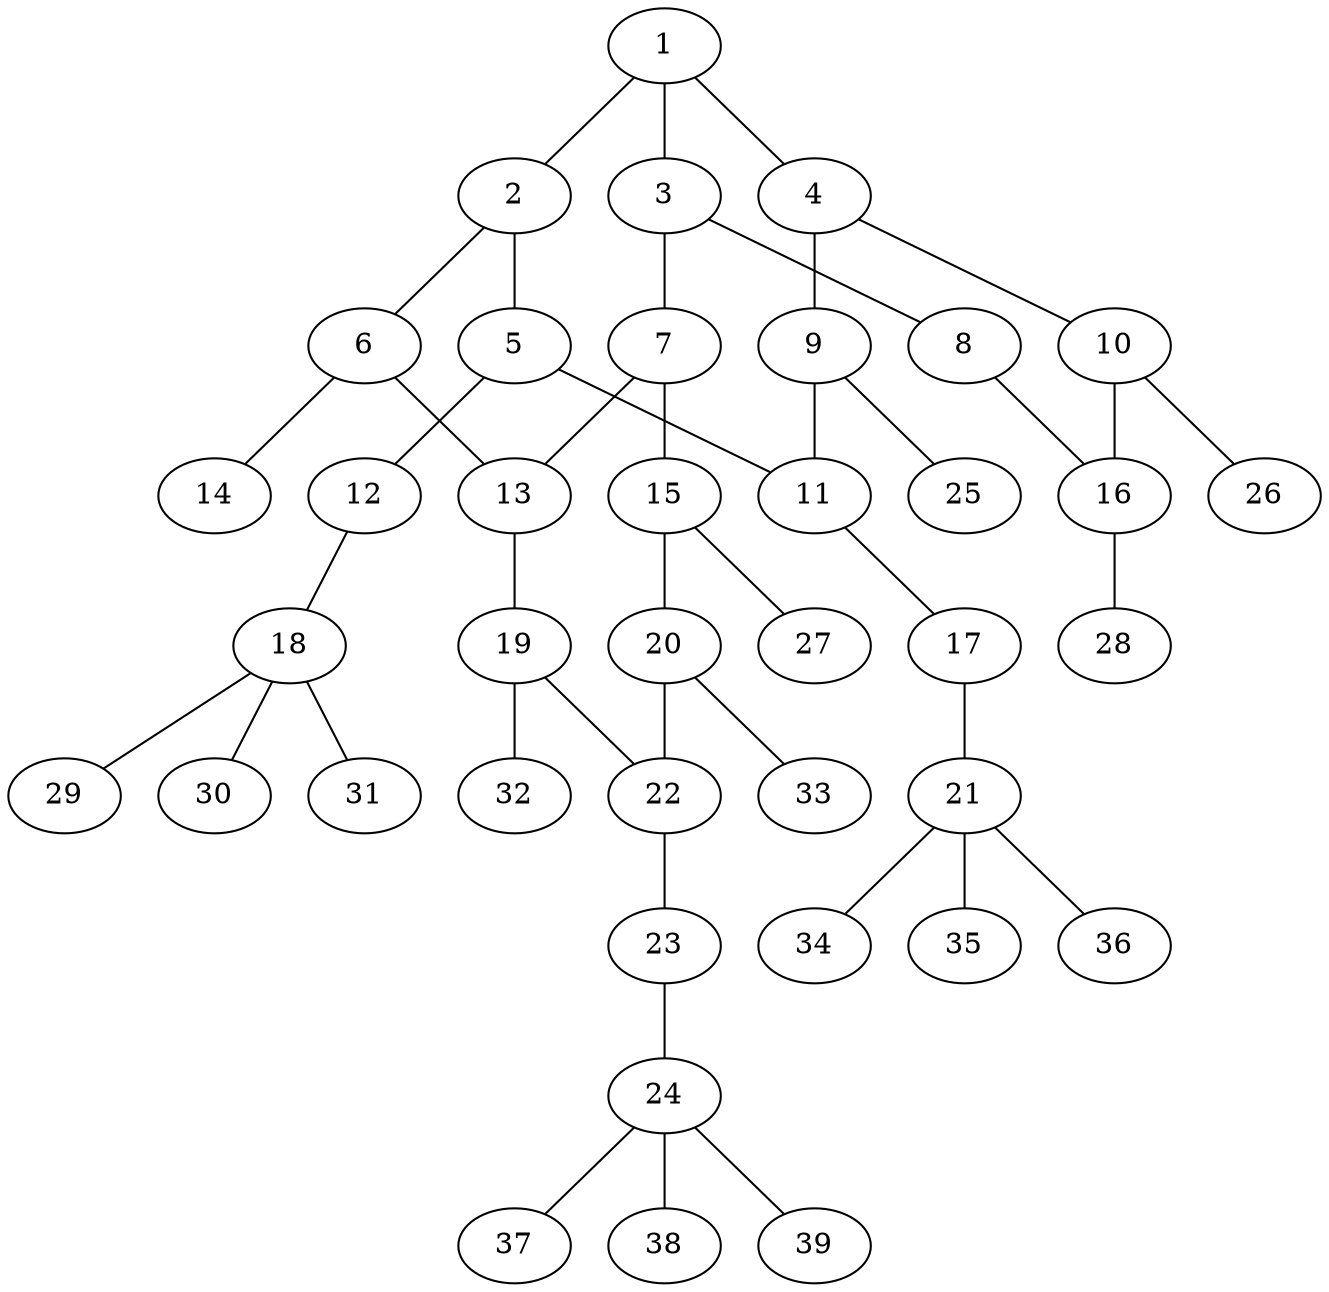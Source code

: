 graph molecule_718 {
	1	 [chem=C];
	2	 [chem=C];
	1 -- 2	 [valence=1];
	3	 [chem=C];
	1 -- 3	 [valence=1];
	4	 [chem=C];
	1 -- 4	 [valence=2];
	5	 [chem=C];
	2 -- 5	 [valence=2];
	6	 [chem=C];
	2 -- 6	 [valence=1];
	7	 [chem=C];
	3 -- 7	 [valence=1];
	8	 [chem=N];
	3 -- 8	 [valence=2];
	9	 [chem=C];
	4 -- 9	 [valence=1];
	10	 [chem=C];
	4 -- 10	 [valence=1];
	11	 [chem=C];
	5 -- 11	 [valence=1];
	12	 [chem=O];
	5 -- 12	 [valence=1];
	13	 [chem=C];
	6 -- 13	 [valence=1];
	14	 [chem=O];
	6 -- 14	 [valence=2];
	7 -- 13	 [valence=2];
	15	 [chem=C];
	7 -- 15	 [valence=1];
	16	 [chem=C];
	8 -- 16	 [valence=1];
	9 -- 11	 [valence=2];
	25	 [chem=H];
	9 -- 25	 [valence=1];
	10 -- 16	 [valence=2];
	26	 [chem=H];
	10 -- 26	 [valence=1];
	17	 [chem=O];
	11 -- 17	 [valence=1];
	18	 [chem=C];
	12 -- 18	 [valence=1];
	19	 [chem=C];
	13 -- 19	 [valence=1];
	20	 [chem=C];
	15 -- 20	 [valence=2];
	27	 [chem=H];
	15 -- 27	 [valence=1];
	28	 [chem=H];
	16 -- 28	 [valence=1];
	21	 [chem=C];
	17 -- 21	 [valence=1];
	29	 [chem=H];
	18 -- 29	 [valence=1];
	30	 [chem=H];
	18 -- 30	 [valence=1];
	31	 [chem=H];
	18 -- 31	 [valence=1];
	22	 [chem=C];
	19 -- 22	 [valence=2];
	32	 [chem=H];
	19 -- 32	 [valence=1];
	20 -- 22	 [valence=1];
	33	 [chem=H];
	20 -- 33	 [valence=1];
	34	 [chem=H];
	21 -- 34	 [valence=1];
	35	 [chem=H];
	21 -- 35	 [valence=1];
	36	 [chem=H];
	21 -- 36	 [valence=1];
	23	 [chem=O];
	22 -- 23	 [valence=1];
	24	 [chem=C];
	23 -- 24	 [valence=1];
	37	 [chem=H];
	24 -- 37	 [valence=1];
	38	 [chem=H];
	24 -- 38	 [valence=1];
	39	 [chem=H];
	24 -- 39	 [valence=1];
}
